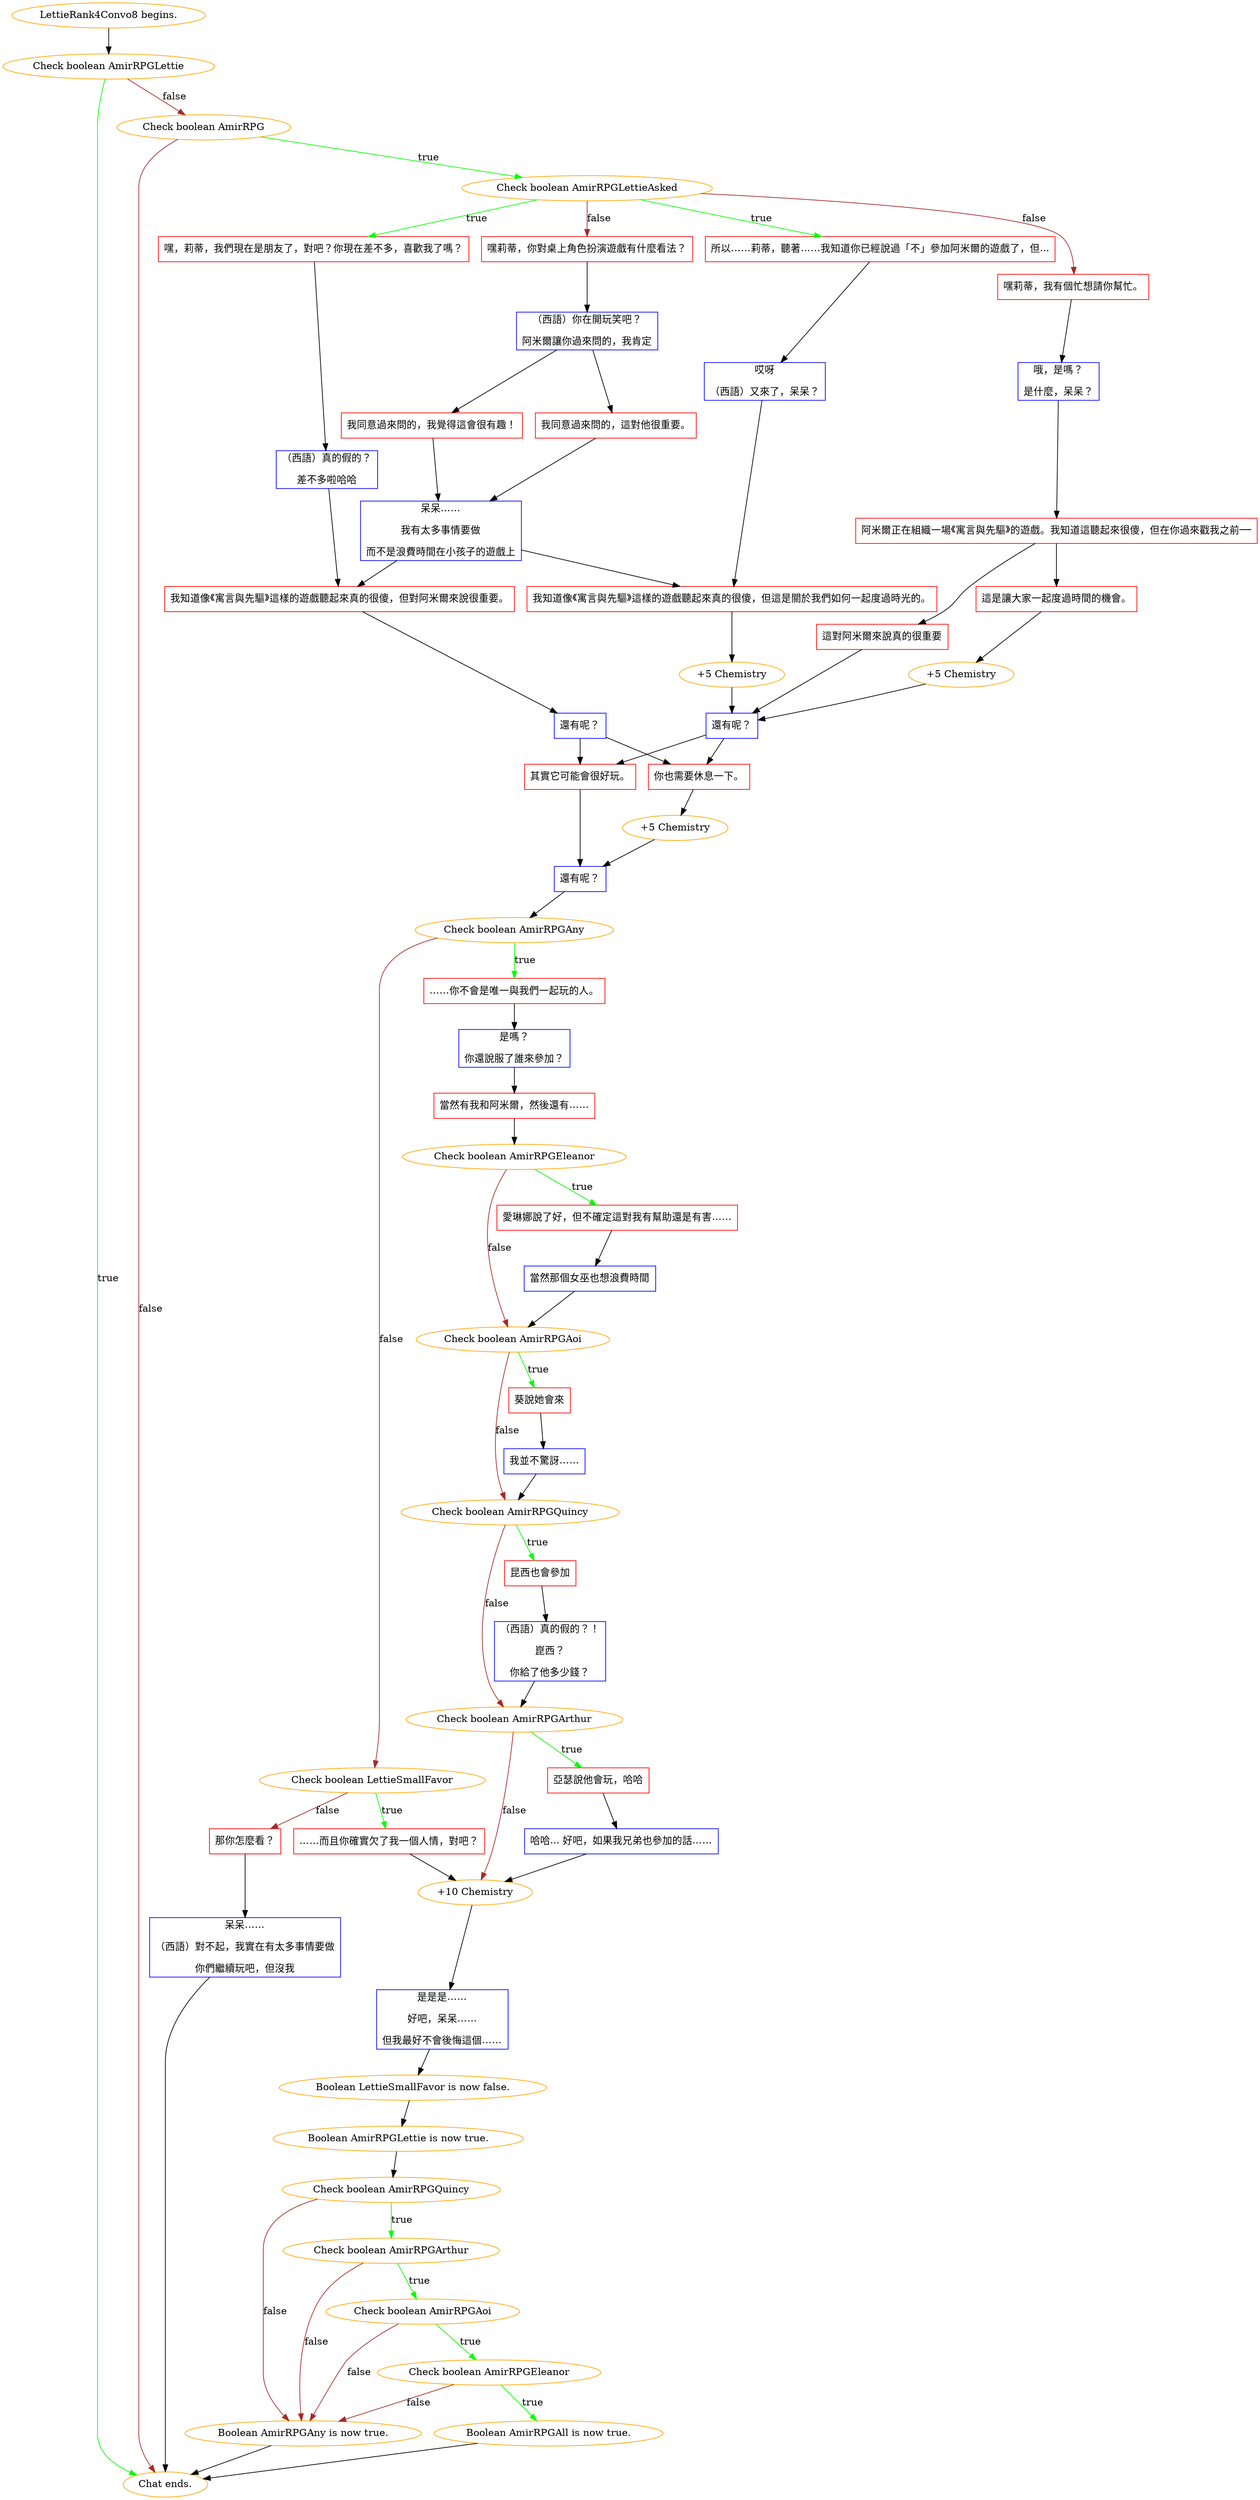 digraph {
	"LettieRank4Convo8 begins." [color=orange];
		"LettieRank4Convo8 begins." -> j1847364543;
	j1847364543 [label="Check boolean AmirRPGLettie",color=orange];
		j1847364543 -> "Chat ends." [label=true,color=green];
		j1847364543 -> j4221295990 [label=false,color=brown];
	"Chat ends." [color=orange];
	j4221295990 [label="Check boolean AmirRPG",color=orange];
		j4221295990 -> j3900940289 [label=true,color=green];
		j4221295990 -> "Chat ends." [label=false,color=brown];
	j3900940289 [label="Check boolean AmirRPGLettieAsked",color=orange];
		j3900940289 -> j1919957627 [label=true,color=green];
		j3900940289 -> j2654731271 [label=true,color=green];
		j3900940289 -> j4136273836 [label=false,color=brown];
		j3900940289 -> j1251334385 [label=false,color=brown];
	j1919957627 [label="所以……莉蒂，聽著……我知道你已經說過「不」參加阿米爾的遊戲了，但...",shape=box,color=red];
		j1919957627 -> j1129857506;
	j2654731271 [label="嘿，莉蒂，我們現在是朋友了，對吧？你現在差不多，喜歡我了嗎？",shape=box,color=red];
		j2654731271 -> j994258016;
	j4136273836 [label="嘿莉蒂，你對桌上角色扮演遊戲有什麼看法？",shape=box,color=red];
		j4136273836 -> j2612821602;
	j1251334385 [label="嘿莉蒂，我有個忙想請你幫忙。",shape=box,color=red];
		j1251334385 -> j2568658976;
	j1129857506 [label="哎呀
（西語）又來了，呆呆？",shape=box,color=blue];
		j1129857506 -> j4178372449;
	j994258016 [label="（西語）真的假的？
差不多啦哈哈",shape=box,color=blue];
		j994258016 -> j2473758620;
	j2612821602 [label="（西語）你在開玩笑吧？
阿米爾讓你過來問的，我肯定",shape=box,color=blue];
		j2612821602 -> j1021222606;
		j2612821602 -> j1206821170;
	j2568658976 [label="哦，是嗎？
是什麼，呆呆？",shape=box,color=blue];
		j2568658976 -> j2138734002;
	j4178372449 [label="我知道像《寓言與先驅》這樣的遊戲聽起來真的很傻，但這是關於我們如何一起度過時光的。",shape=box,color=red];
		j4178372449 -> j894342808;
	j2473758620 [label="我知道像《寓言與先驅》這樣的遊戲聽起來真的很傻，但對阿米爾來說很重要。",shape=box,color=red];
		j2473758620 -> j3091370720;
	j1021222606 [label="我同意過來問的，我覺得這會很有趣！",shape=box,color=red];
		j1021222606 -> j3196541728;
	j1206821170 [label="我同意過來問的，這對他很重要。",shape=box,color=red];
		j1206821170 -> j3196541728;
	j2138734002 [label="阿米爾正在組織一場《寓言與先驅》的遊戲。我知道這聽起來很傻，但在你過來戳我之前──",shape=box,color=red];
		j2138734002 -> j555078698;
		j2138734002 -> j3165304894;
	j894342808 [label="+5 Chemistry",color=orange];
		j894342808 -> j814901695;
	j3091370720 [label="還有呢？",shape=box,color=blue];
		j3091370720 -> j2074583753;
		j3091370720 -> j3398988025;
	j3196541728 [label="呆呆……
我有太多事情要做
而不是浪費時間在小孩子的遊戲上",shape=box,color=blue];
		j3196541728 -> j4178372449;
		j3196541728 -> j2473758620;
	j555078698 [label="這是讓大家一起度過時間的機會。",shape=box,color=red];
		j555078698 -> j1843229692;
	j3165304894 [label="這對阿米爾來說真的很重要",shape=box,color=red];
		j3165304894 -> j814901695;
	j814901695 [label="還有呢？",shape=box,color=blue];
		j814901695 -> j3398988025;
		j814901695 -> j2074583753;
	j2074583753 [label="其實它可能會很好玩。",shape=box,color=red];
		j2074583753 -> j2460220545;
	j3398988025 [label="你也需要休息一下。",shape=box,color=red];
		j3398988025 -> j2125926578;
	j1843229692 [label="+5 Chemistry",color=orange];
		j1843229692 -> j814901695;
	j2460220545 [label="還有呢？",shape=box,color=blue];
		j2460220545 -> j1306803518;
	j2125926578 [label="+5 Chemistry",color=orange];
		j2125926578 -> j2460220545;
	j1306803518 [label="Check boolean AmirRPGAny",color=orange];
		j1306803518 -> j713120240 [label=true,color=green];
		j1306803518 -> j979637190 [label=false,color=brown];
	j713120240 [label="……你不會是唯一與我們一起玩的人。",shape=box,color=red];
		j713120240 -> j2853768112;
	j979637190 [label="Check boolean LettieSmallFavor",color=orange];
		j979637190 -> j1028713809 [label=true,color=green];
		j979637190 -> j382825239 [label=false,color=brown];
	j2853768112 [label="是嗎？
你還說服了誰來參加？",shape=box,color=blue];
		j2853768112 -> j3224494182;
	j1028713809 [label="……而且你確實欠了我一個人情，對吧？",shape=box,color=red];
		j1028713809 -> j1499086683;
	j382825239 [label="那你怎麼看？",shape=box,color=red];
		j382825239 -> j636680140;
	j3224494182 [label="當然有我和阿米爾，然後還有……",shape=box,color=red];
		j3224494182 -> j3426062266;
	j1499086683 [label="+10 Chemistry",color=orange];
		j1499086683 -> j3483140532;
	j636680140 [label="呆呆……
（西語）對不起，我實在有太多事情要做
你們繼續玩吧，但沒我",shape=box,color=blue];
		j636680140 -> "Chat ends.";
	j3426062266 [label="Check boolean AmirRPGEleanor",color=orange];
		j3426062266 -> j1643473817 [label=true,color=green];
		j3426062266 -> j276093388 [label=false,color=brown];
	j3483140532 [label="是是是……
好吧，呆呆……
但我最好不會後悔這個……",shape=box,color=blue];
		j3483140532 -> j708310595;
	j1643473817 [label="愛琳娜說了好，但不確定這對我有幫助還是有害……",shape=box,color=red];
		j1643473817 -> j1094930654;
	j276093388 [label="Check boolean AmirRPGAoi",color=orange];
		j276093388 -> j3764057112 [label=true,color=green];
		j276093388 -> j3057950938 [label=false,color=brown];
	j708310595 [label="Boolean LettieSmallFavor is now false.",color=orange];
		j708310595 -> j2069131733;
	j1094930654 [label="當然那個女巫也想浪費時間",shape=box,color=blue];
		j1094930654 -> j276093388;
	j3764057112 [label="葵說她會來",shape=box,color=red];
		j3764057112 -> j2988373648;
	j3057950938 [label="Check boolean AmirRPGQuincy",color=orange];
		j3057950938 -> j3177675570 [label=true,color=green];
		j3057950938 -> j689492531 [label=false,color=brown];
	j2069131733 [label="Boolean AmirRPGLettie is now true.",color=orange];
		j2069131733 -> j4165480782;
	j2988373648 [label="我並不驚訝……",shape=box,color=blue];
		j2988373648 -> j3057950938;
	j3177675570 [label="昆西也會參加",shape=box,color=red];
		j3177675570 -> j1956341358;
	j689492531 [label="Check boolean AmirRPGArthur",color=orange];
		j689492531 -> j2733480698 [label=true,color=green];
		j689492531 -> j1499086683 [label=false,color=brown];
	j4165480782 [label="Check boolean AmirRPGQuincy",color=orange];
		j4165480782 -> j2573261149 [label=true,color=green];
		j4165480782 -> j1992773596 [label=false,color=brown];
	j1956341358 [label="（西語）真的假的？！
崑西？
你給了他多少錢？",shape=box,color=blue];
		j1956341358 -> j689492531;
	j2733480698 [label="亞瑟說他會玩，哈哈",shape=box,color=red];
		j2733480698 -> j3076761151;
	j2573261149 [label="Check boolean AmirRPGArthur",color=orange];
		j2573261149 -> j2494139801 [label=true,color=green];
		j2573261149 -> j1992773596 [label=false,color=brown];
	j1992773596 [label="Boolean AmirRPGAny is now true.",color=orange];
		j1992773596 -> "Chat ends.";
	j3076761151 [label="哈哈... 好吧，如果我兄弟也參加的話……",shape=box,color=blue];
		j3076761151 -> j1499086683;
	j2494139801 [label="Check boolean AmirRPGAoi",color=orange];
		j2494139801 -> j3993582263 [label=true,color=green];
		j2494139801 -> j1992773596 [label=false,color=brown];
	j3993582263 [label="Check boolean AmirRPGEleanor",color=orange];
		j3993582263 -> j2677000302 [label=true,color=green];
		j3993582263 -> j1992773596 [label=false,color=brown];
	j2677000302 [label="Boolean AmirRPGAll is now true.",color=orange];
		j2677000302 -> "Chat ends.";
}